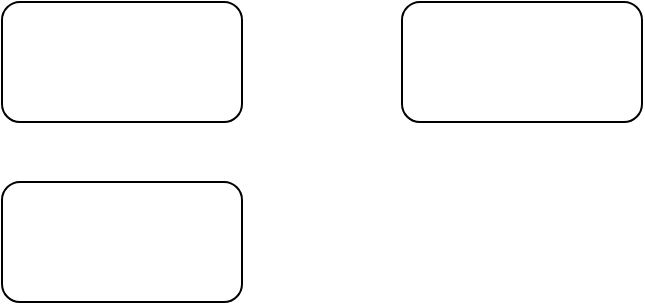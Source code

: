 <mxfile version="18.0.6" type="device"><diagram id="eXBq4rudRRSQZeih8xw3" name="第 1 页"><mxGraphModel dx="1422" dy="844" grid="1" gridSize="10" guides="1" tooltips="1" connect="1" arrows="1" fold="1" page="1" pageScale="1" pageWidth="827" pageHeight="1169" math="0" shadow="0"><root><mxCell id="0"/><mxCell id="1" parent="0"/><mxCell id="5afOJSi8XxswdhG2BU8r-4" value="" style="rounded=1;whiteSpace=wrap;html=1;" vertex="1" parent="1"><mxGeometry x="150" y="290" width="120" height="60" as="geometry"/></mxCell><mxCell id="5afOJSi8XxswdhG2BU8r-5" value="" style="rounded=1;whiteSpace=wrap;html=1;" vertex="1" parent="1"><mxGeometry x="150" y="380" width="120" height="60" as="geometry"/></mxCell><mxCell id="5afOJSi8XxswdhG2BU8r-6" value="" style="rounded=1;whiteSpace=wrap;html=1;" vertex="1" parent="1"><mxGeometry x="350" y="290" width="120" height="60" as="geometry"/></mxCell></root></mxGraphModel></diagram></mxfile>